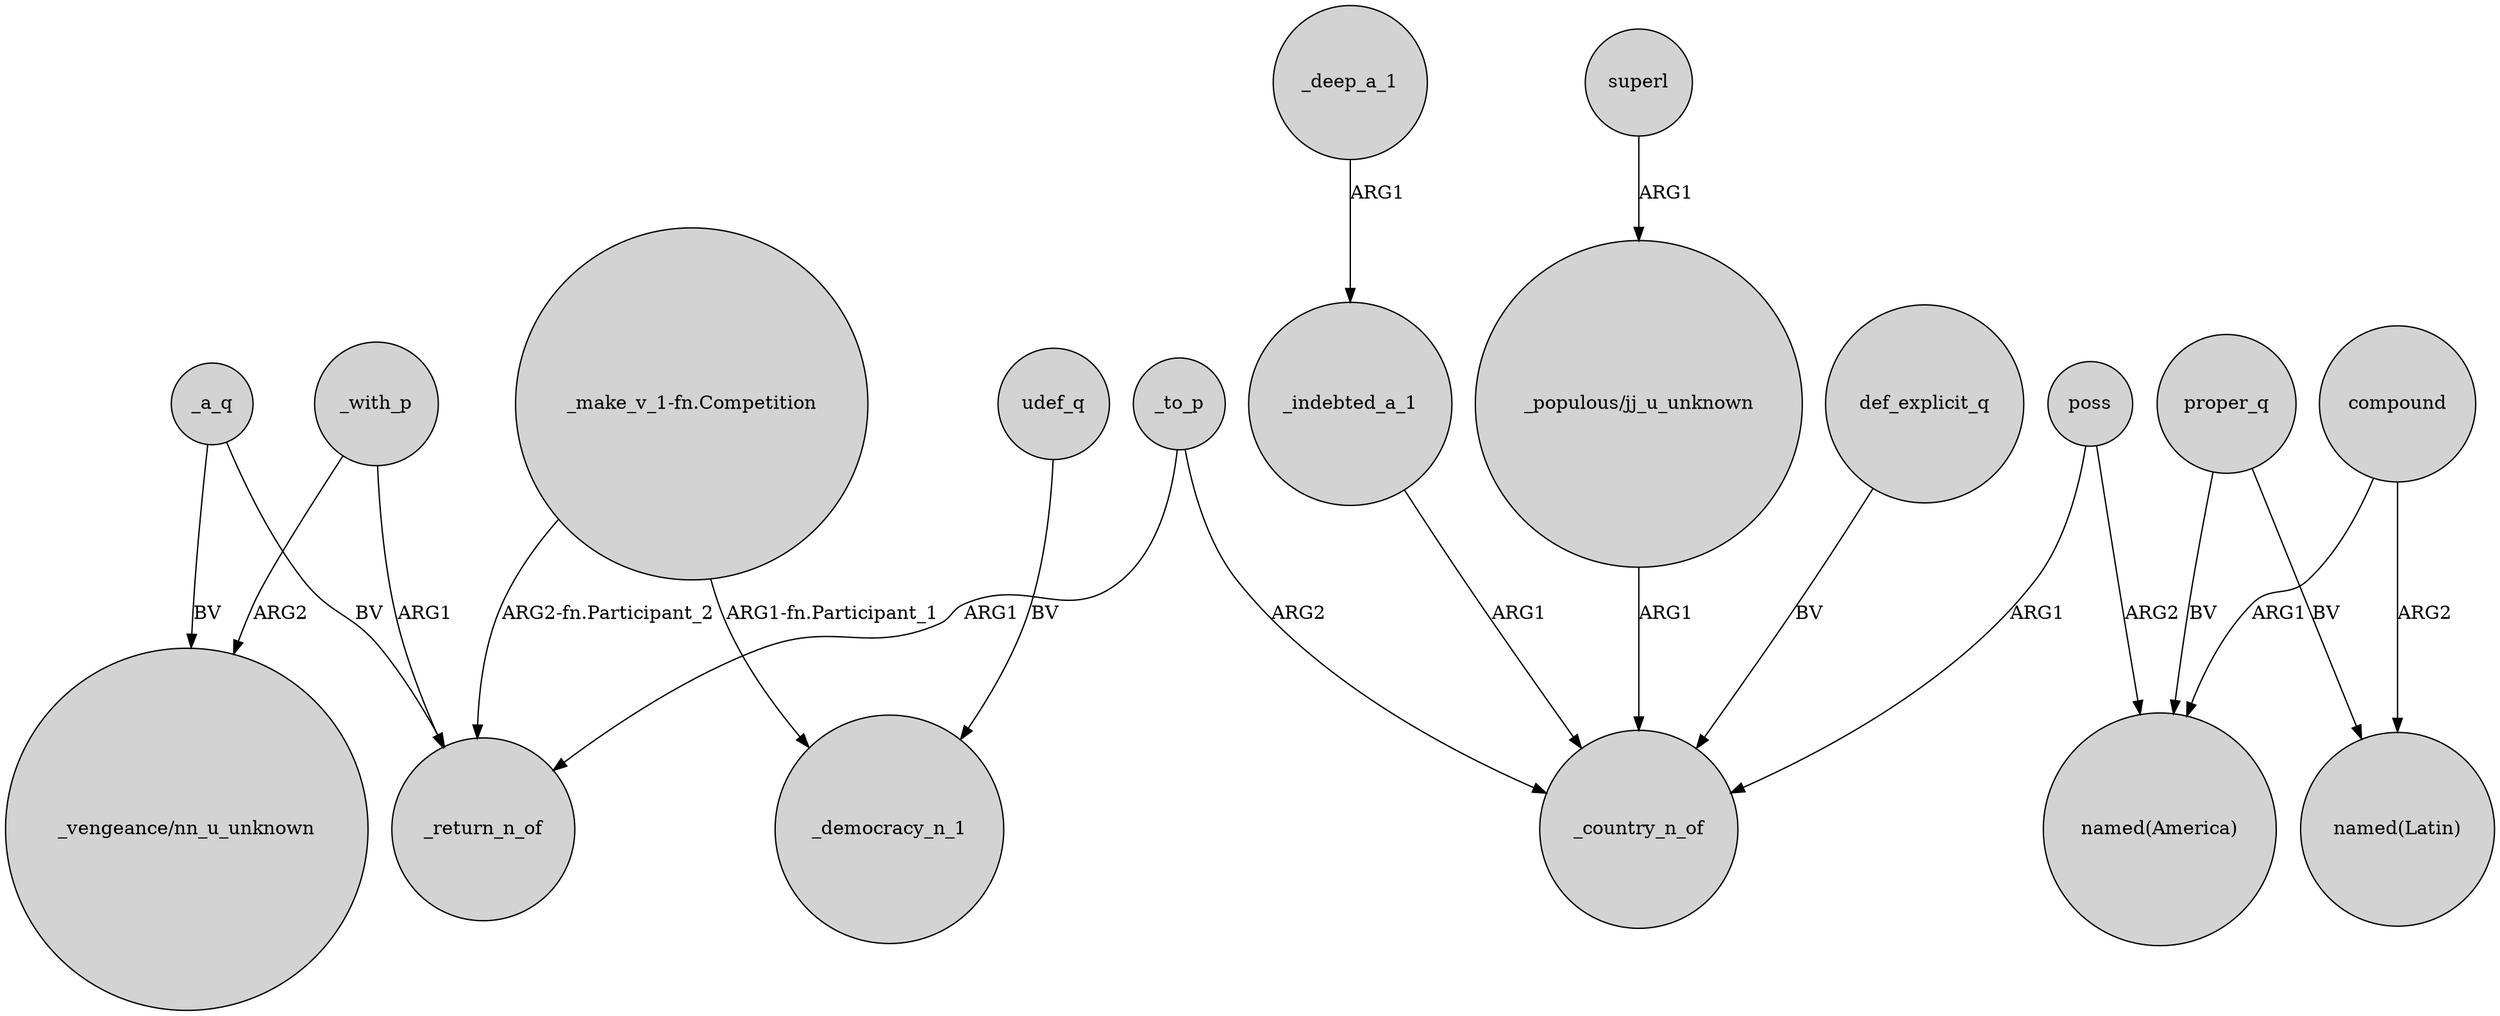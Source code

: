 digraph {
	node [shape=circle style=filled]
	_to_p -> _return_n_of [label=ARG1]
	compound -> "named(America)" [label=ARG1]
	poss -> _country_n_of [label=ARG1]
	def_explicit_q -> _country_n_of [label=BV]
	_deep_a_1 -> _indebted_a_1 [label=ARG1]
	proper_q -> "named(America)" [label=BV]
	_with_p -> "_vengeance/nn_u_unknown" [label=ARG2]
	udef_q -> _democracy_n_1 [label=BV]
	"_make_v_1-fn.Competition" -> _democracy_n_1 [label="ARG1-fn.Participant_1"]
	_with_p -> _return_n_of [label=ARG1]
	"_populous/jj_u_unknown" -> _country_n_of [label=ARG1]
	proper_q -> "named(Latin)" [label=BV]
	_indebted_a_1 -> _country_n_of [label=ARG1]
	_a_q -> _return_n_of [label=BV]
	_a_q -> "_vengeance/nn_u_unknown" [label=BV]
	superl -> "_populous/jj_u_unknown" [label=ARG1]
	_to_p -> _country_n_of [label=ARG2]
	"_make_v_1-fn.Competition" -> _return_n_of [label="ARG2-fn.Participant_2"]
	poss -> "named(America)" [label=ARG2]
	compound -> "named(Latin)" [label=ARG2]
}
